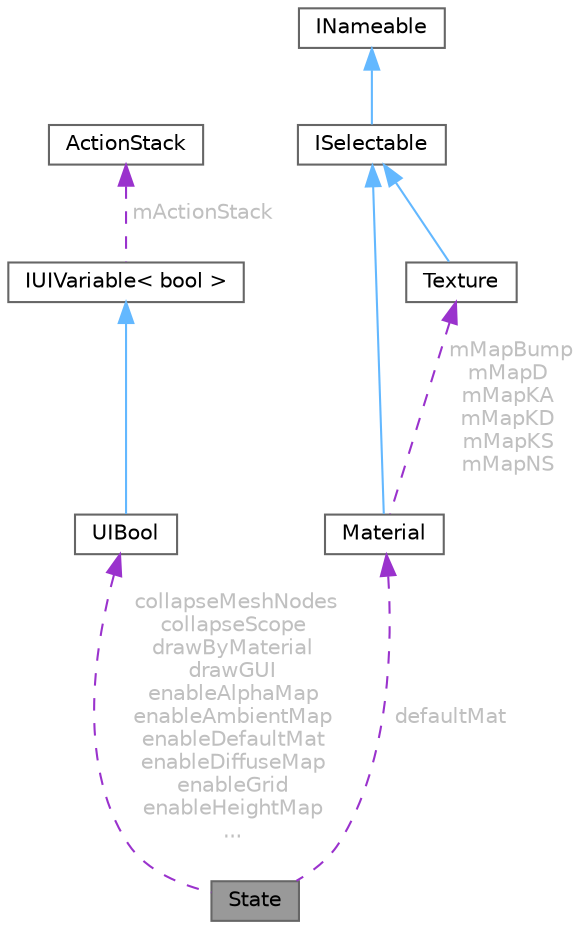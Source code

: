 digraph "State"
{
 // LATEX_PDF_SIZE
  bgcolor="transparent";
  edge [fontname=Helvetica,fontsize=10,labelfontname=Helvetica,labelfontsize=10];
  node [fontname=Helvetica,fontsize=10,shape=box,height=0.2,width=0.4];
  Node1 [id="Node000001",label="State",height=0.2,width=0.4,color="gray40", fillcolor="grey60", style="filled", fontcolor="black",tooltip=" "];
  Node2 -> Node1 [id="edge1_Node000001_Node000002",dir="back",color="darkorchid3",style="dashed",tooltip=" ",label=" collapseMeshNodes\ncollapseScope\ndrawByMaterial\ndrawGUI\nenableAlphaMap\nenableAmbientMap\nenableDefaultMat\nenableDiffuseMap\nenableGrid\nenableHeightMap\n...",fontcolor="grey" ];
  Node2 [id="Node000002",label="UIBool",height=0.2,width=0.4,color="gray40", fillcolor="white", style="filled",URL="$class_u_i_bool.html",tooltip="A boolean that can be directly displayed and edited in the UI."];
  Node3 -> Node2 [id="edge2_Node000002_Node000003",dir="back",color="steelblue1",style="solid",tooltip=" "];
  Node3 [id="Node000003",label="IUIVariable\< bool \>",height=0.2,width=0.4,color="gray40", fillcolor="white", style="filled",URL="$class_i_u_i_variable.html",tooltip=" "];
  Node4 -> Node3 [id="edge3_Node000003_Node000004",dir="back",color="darkorchid3",style="dashed",tooltip=" ",label=" mActionStack",fontcolor="grey" ];
  Node4 [id="Node000004",label="ActionStack",height=0.2,width=0.4,color="gray40", fillcolor="white", style="filled",URL="$class_action_stack.html",tooltip="Class that keeps track of all commands that have been run. Allows functionality for undo/redo."];
  Node5 -> Node1 [id="edge4_Node000001_Node000005",dir="back",color="darkorchid3",style="dashed",tooltip=" ",label=" defaultMat",fontcolor="grey" ];
  Node5 [id="Node000005",label="Material",height=0.2,width=0.4,color="gray40", fillcolor="white", style="filled",URL="$class_material.html",tooltip="Class that stores all texture and render information for a material."];
  Node6 -> Node5 [id="edge5_Node000005_Node000006",dir="back",color="steelblue1",style="solid",tooltip=" "];
  Node6 [id="Node000006",label="ISelectable",height=0.2,width=0.4,color="gray40", fillcolor="white", style="filled",URL="$class_i_selectable.html",tooltip="Interface for all items that can be selected to be viewed in the inspector."];
  Node7 -> Node6 [id="edge6_Node000006_Node000007",dir="back",color="steelblue1",style="solid",tooltip=" "];
  Node7 [id="Node000007",label="INameable",height=0.2,width=0.4,color="gray40", fillcolor="white", style="filled",URL="$class_i_nameable.html",tooltip="An object that keeps track of its name and scope."];
  Node8 -> Node5 [id="edge7_Node000005_Node000008",dir="back",color="darkorchid3",style="dashed",tooltip=" ",label=" mMapBump\nmMapD\nmMapKA\nmMapKD\nmMapKS\nmMapNS",fontcolor="grey" ];
  Node8 [id="Node000008",label="Texture",height=0.2,width=0.4,color="gray40", fillcolor="white", style="filled",URL="$struct_texture.html",tooltip="A structure that stores a texture file that has been read into the OpenGL context."];
  Node6 -> Node8 [id="edge8_Node000008_Node000006",dir="back",color="steelblue1",style="solid",tooltip=" "];
}
